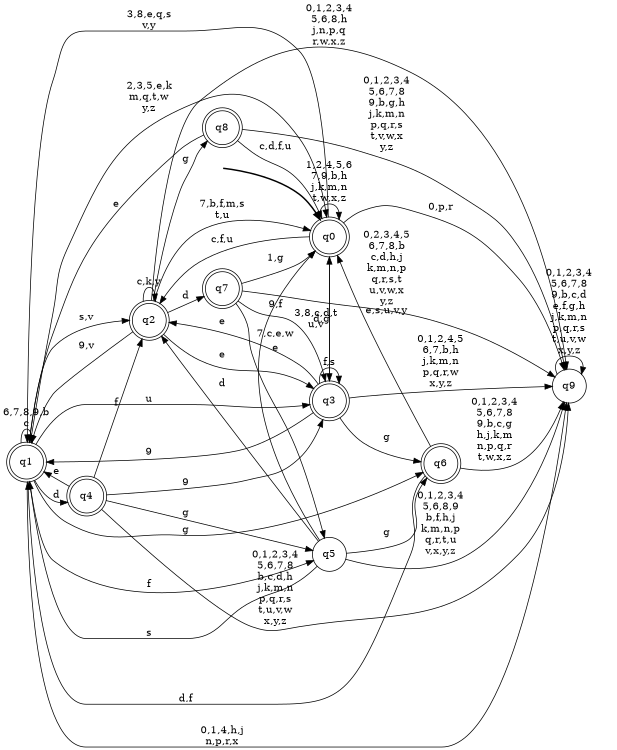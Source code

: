 digraph BlueStar {
__start0 [style = invis, shape = none, label = "", width = 0, height = 0];

rankdir=LR;
size="8,5";

s0 [style="rounded,filled", color="black", fillcolor="white" shape="doublecircle", label="q0"];
s1 [style="rounded,filled", color="black", fillcolor="white" shape="doublecircle", label="q1"];
s2 [style="rounded,filled", color="black", fillcolor="white" shape="doublecircle", label="q2"];
s3 [style="rounded,filled", color="black", fillcolor="white" shape="doublecircle", label="q3"];
s4 [style="rounded,filled", color="black", fillcolor="white" shape="doublecircle", label="q4"];
s5 [style="filled", color="black", fillcolor="white" shape="circle", label="q5"];
s6 [style="rounded,filled", color="black", fillcolor="white" shape="doublecircle", label="q6"];
s7 [style="rounded,filled", color="black", fillcolor="white" shape="doublecircle", label="q7"];
s8 [style="rounded,filled", color="black", fillcolor="white" shape="doublecircle", label="q8"];
s9 [style="filled", color="black", fillcolor="white" shape="circle", label="q9"];
subgraph cluster_main { 
	graph [pad=".75", ranksep="0.15", nodesep="0.15"];
	 style=invis; 
	__start0 -> s0 [penwidth=2];
}
s0 -> s0 [label="1,2,4,5,6\n7,9,b,h\nj,k,m,n\nt,w,x,z"];
s0 -> s1 [label="3,8,e,q,s\nv,y"];
s0 -> s2 [label="c,f,u"];
s0 -> s3 [label="d,g"];
s0 -> s9 [label="0,p,r"];
s1 -> s0 [label="2,3,5,e,k\nm,q,t,w\ny,z"];
s1 -> s1 [label="6,7,8,9,b\nc"];
s1 -> s2 [label="s,v"];
s1 -> s3 [label="u"];
s1 -> s4 [label="d"];
s1 -> s5 [label="f"];
s1 -> s6 [label="g"];
s1 -> s9 [label="0,1,4,h,j\nn,p,r,x"];
s2 -> s0 [label="7,b,f,m,s\nt,u"];
s2 -> s1 [label="9,v"];
s2 -> s2 [label="c,k,y"];
s2 -> s3 [label="e"];
s2 -> s7 [label="d"];
s2 -> s8 [label="g"];
s2 -> s9 [label="0,1,2,3,4\n5,6,8,h\nj,n,p,q\nr,w,x,z"];
s3 -> s0 [label="3,8,c,d,t\nu,v"];
s3 -> s1 [label="9"];
s3 -> s2 [label="e"];
s3 -> s3 [label="f,s"];
s3 -> s6 [label="g"];
s3 -> s9 [label="0,1,2,4,5\n6,7,b,h\nj,k,m,n\np,q,r,w\nx,y,z"];
s4 -> s1 [label="e"];
s4 -> s2 [label="f"];
s4 -> s3 [label="9"];
s4 -> s5 [label="g"];
s4 -> s9 [label="0,1,2,3,4\n5,6,7,8\nb,c,d,h\nj,k,m,n\np,q,r,s\nt,u,v,w\nx,y,z"];
s5 -> s0 [label="7,c,e,w"];
s5 -> s1 [label="s"];
s5 -> s2 [label="d"];
s5 -> s6 [label="g"];
s5 -> s9 [label="0,1,2,3,4\n5,6,8,9\nb,f,h,j\nk,m,n,p\nq,r,t,u\nv,x,y,z"];
s6 -> s0 [label="e,s,u,v,y"];
s6 -> s1 [label="d,f"];
s6 -> s9 [label="0,1,2,3,4\n5,6,7,8\n9,b,c,g\nh,j,k,m\nn,p,q,r\nt,w,x,z"];
s7 -> s0 [label="1,g"];
s7 -> s3 [label="9,f"];
s7 -> s5 [label="e"];
s7 -> s9 [label="0,2,3,4,5\n6,7,8,b\nc,d,h,j\nk,m,n,p\nq,r,s,t\nu,v,w,x\ny,z"];
s8 -> s0 [label="c,d,f,u"];
s8 -> s1 [label="e"];
s8 -> s9 [label="0,1,2,3,4\n5,6,7,8\n9,b,g,h\nj,k,m,n\np,q,r,s\nt,v,w,x\ny,z"];
s9 -> s9 [label="0,1,2,3,4\n5,6,7,8\n9,b,c,d\ne,f,g,h\nj,k,m,n\np,q,r,s\nt,u,v,w\nx,y,z"];

}